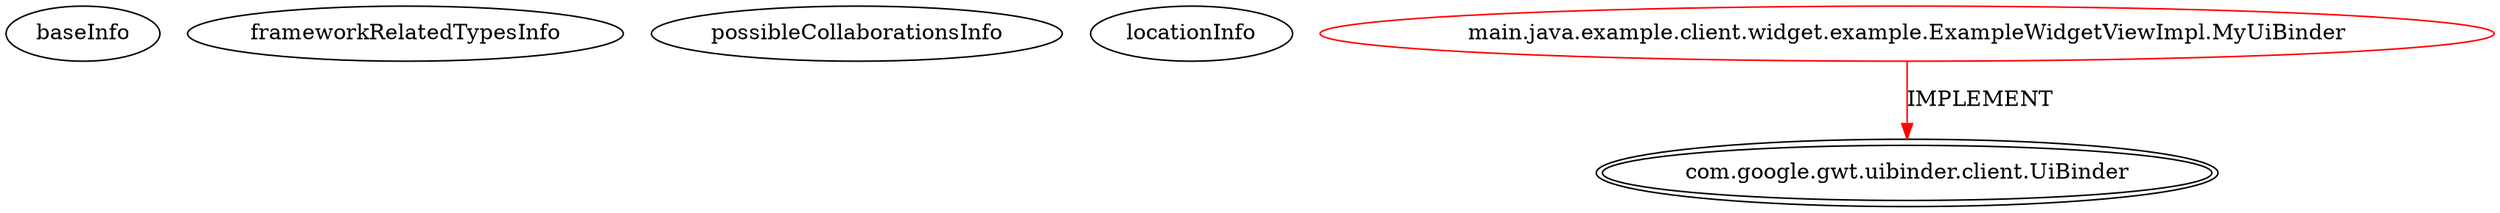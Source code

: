 digraph {
baseInfo[graphId=1340,category="extension_graph",isAnonymous=false,possibleRelation=false]
frameworkRelatedTypesInfo[0="com.google.gwt.uibinder.client.UiBinder"]
possibleCollaborationsInfo[]
locationInfo[projectName="geomajas-geomajas-widget-definitions-sample",filePath="/geomajas-geomajas-widget-definitions-sample/geomajas-widget-definitions-sample-master/example/src/main/java/example/client/widget/example/ExampleWidgetViewImpl.java",contextSignature="MyUiBinder",graphId="1340"]
0[label="main.java.example.client.widget.example.ExampleWidgetViewImpl.MyUiBinder",vertexType="ROOT_CLIENT_CLASS_DECLARATION",isFrameworkType=false,color=red]
1[label="com.google.gwt.uibinder.client.UiBinder",vertexType="FRAMEWORK_INTERFACE_TYPE",isFrameworkType=true,peripheries=2]
0->1[label="IMPLEMENT",color=red]
}
